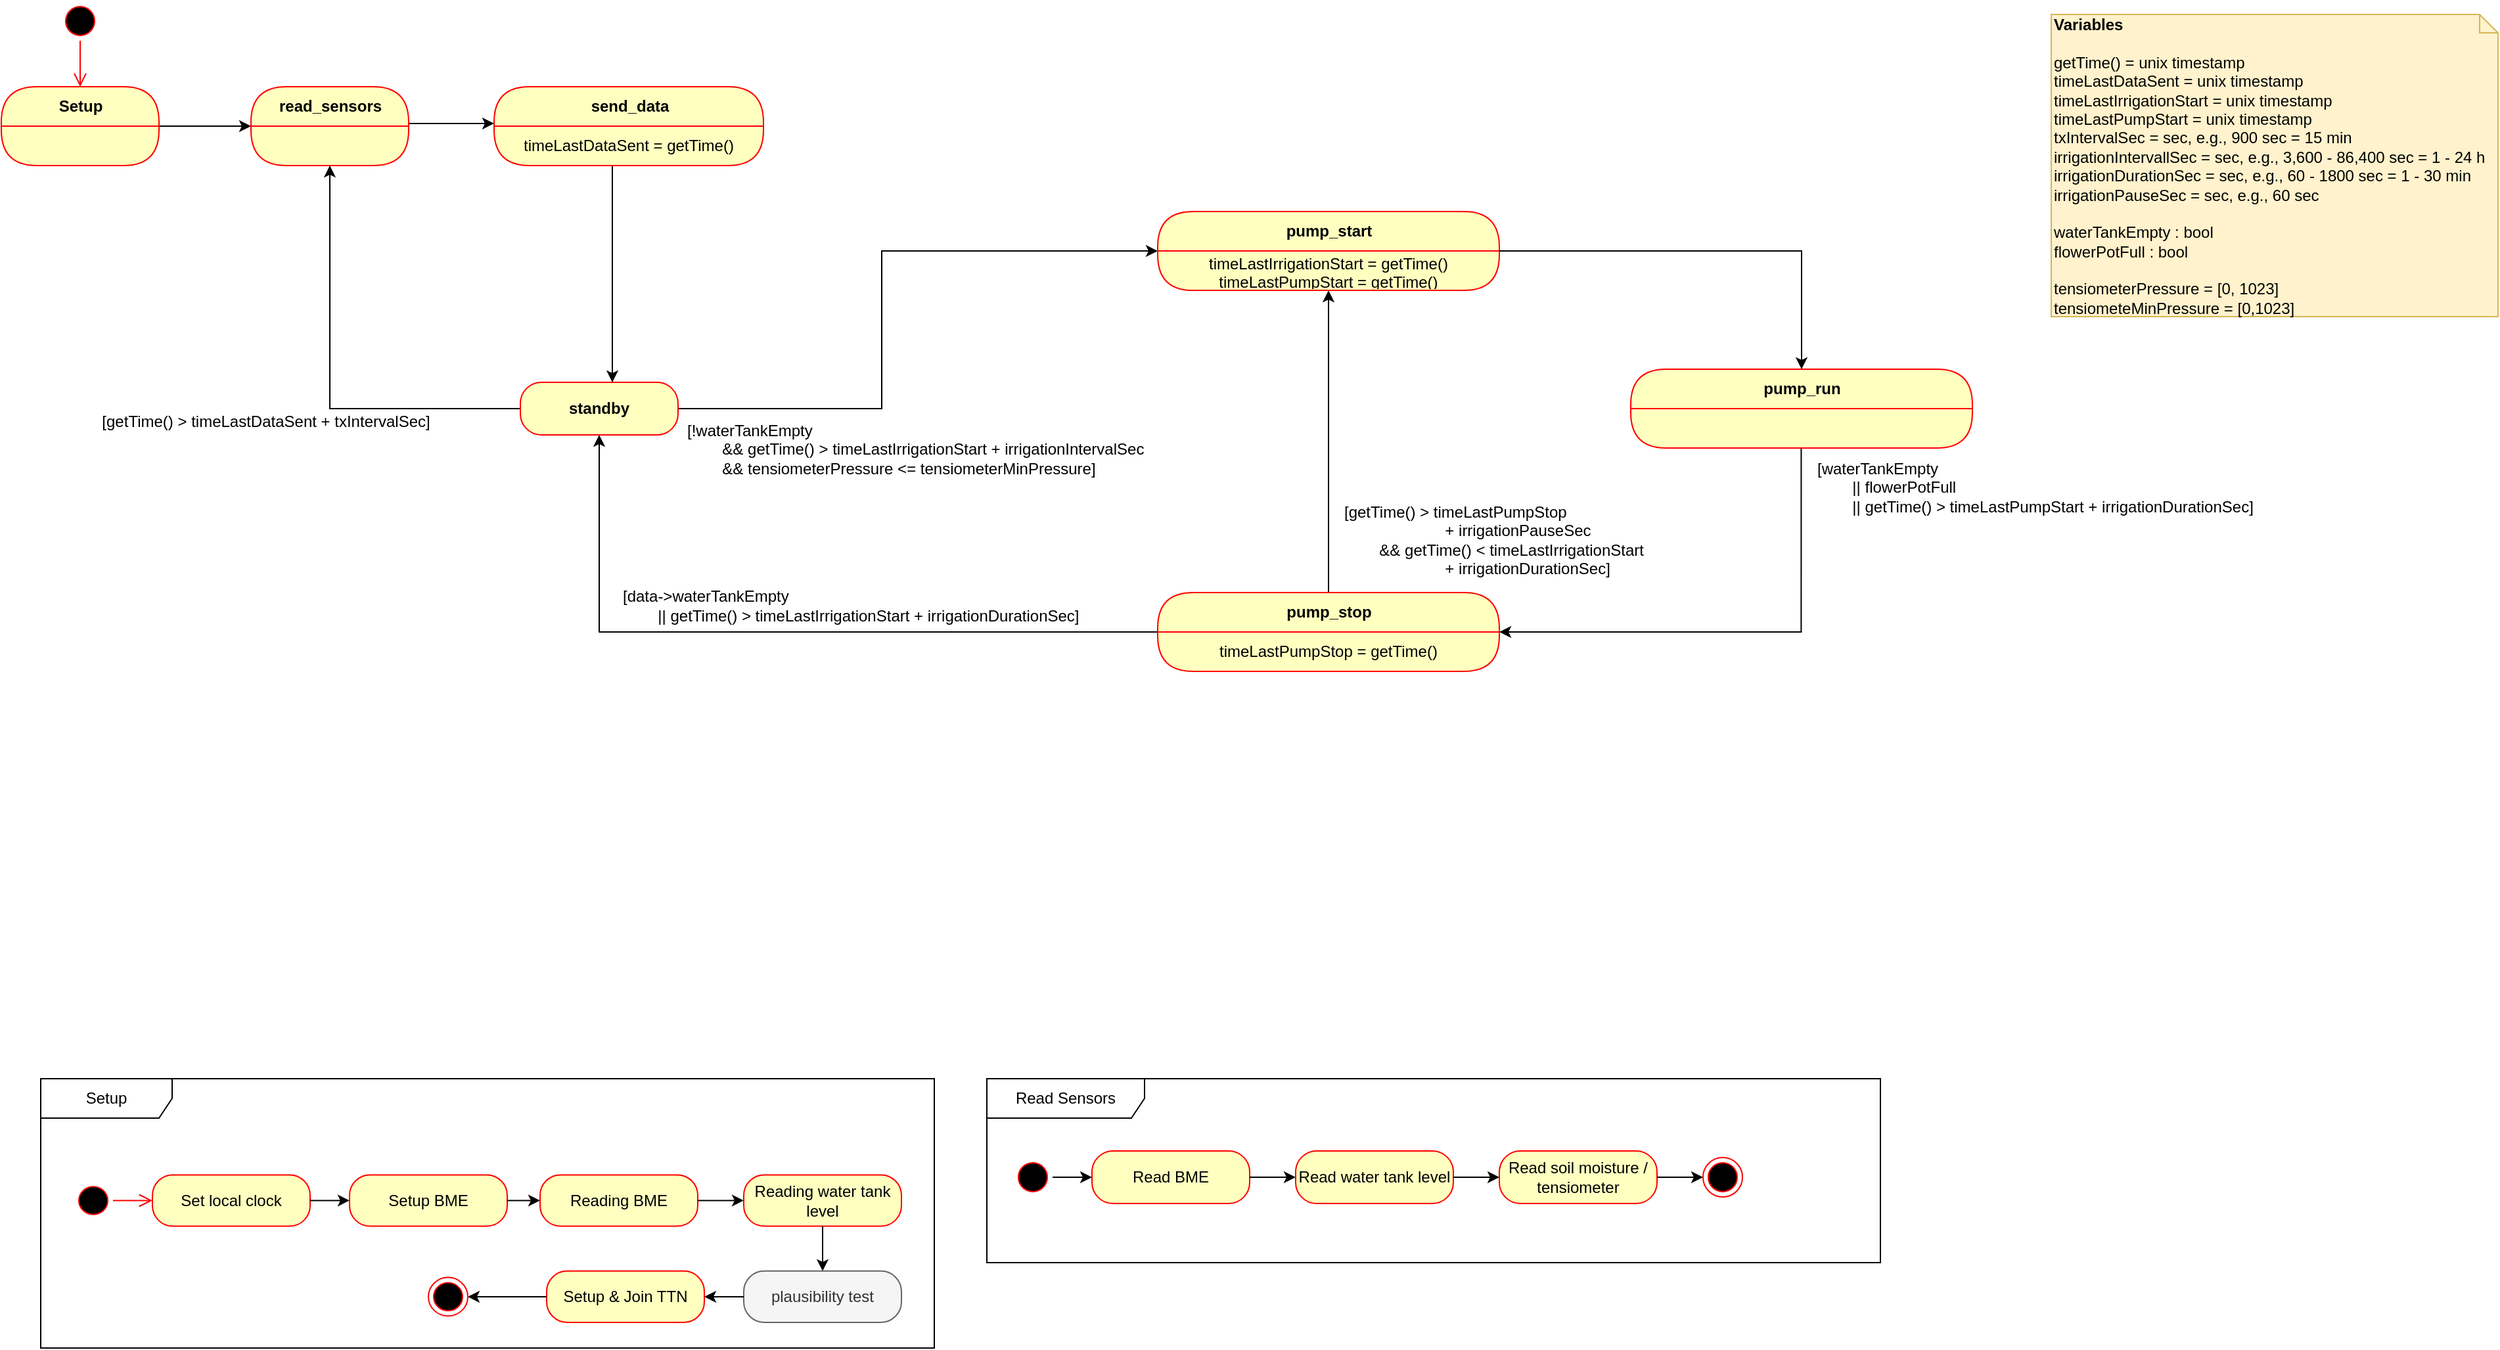 <mxfile version="12.4.2" type="device" pages="1"><diagram id="Uvnz99anySf4uwePhGYg" name="Page-1"><mxGraphModel dx="652" dy="500" grid="1" gridSize="10" guides="1" tooltips="1" connect="1" arrows="1" fold="1" page="1" pageScale="1" pageWidth="1169" pageHeight="827" math="0" shadow="0"><root><mxCell id="0"/><mxCell id="1" parent="0"/><mxCell id="BtdXDSOlbX0aSYFOM-OL-1" value="" style="ellipse;html=1;shape=startState;fillColor=#000000;strokeColor=#ff0000;" parent="1" vertex="1"><mxGeometry x="55" y="20" width="30" height="30" as="geometry"/></mxCell><mxCell id="BtdXDSOlbX0aSYFOM-OL-2" value="" style="edgeStyle=orthogonalEdgeStyle;html=1;verticalAlign=bottom;endArrow=open;endSize=8;strokeColor=#ff0000;entryX=0.5;entryY=0;entryDx=0;entryDy=0;" parent="1" source="BtdXDSOlbX0aSYFOM-OL-1" target="BtdXDSOlbX0aSYFOM-OL-13" edge="1"><mxGeometry relative="1" as="geometry"><mxPoint x="80" y="180" as="targetPoint"/></mxGeometry></mxCell><mxCell id="BtdXDSOlbX0aSYFOM-OL-3" value="&lt;b&gt;Variables&lt;/b&gt;&lt;br&gt;&lt;br&gt;getTime() = unix timestamp&lt;br&gt;timeLastDataSent = unix timestamp&lt;br&gt;timeLastIrrigationStart = unix timestamp&lt;br&gt;timeLastPumpStart = unix timestamp&lt;br&gt;txIntervalSec = sec, e.g., 900 sec = 15 min&lt;br&gt;irrigationIntervallSec = sec, e.g., 3,600 -&amp;nbsp;86,400 sec = 1 - 24 h&amp;nbsp;&lt;br&gt;irrigationDurationSec = sec, e.g., 60 - 1800 sec = 1 - 30 min&lt;br&gt;irrigationPauseSec = sec, e.g., 60 sec&lt;br&gt;&lt;br&gt;waterTankEmpty : bool&lt;br&gt;flowerPotFull : bool&lt;br&gt;&lt;br&gt;tensiometerPressure = [0, 1023]&lt;br&gt;tensiometeMinPressure = [0,1023]" style="shape=note;whiteSpace=wrap;html=1;size=14;verticalAlign=top;align=left;spacingTop=-6;fillColor=#fff2cc;strokeColor=#d6b656;" parent="1" vertex="1"><mxGeometry x="1570" y="30" width="340" height="230" as="geometry"/></mxCell><mxCell id="BtdXDSOlbX0aSYFOM-OL-84" style="edgeStyle=orthogonalEdgeStyle;rounded=0;orthogonalLoop=1;jettySize=auto;html=1;entryX=0;entryY=0.5;entryDx=0;entryDy=0;" parent="1" source="BtdXDSOlbX0aSYFOM-OL-97" target="BtdXDSOlbX0aSYFOM-OL-92" edge="1"><mxGeometry relative="1" as="geometry"><mxPoint x="565" y="220" as="sourcePoint"/><mxPoint x="670" y="220" as="targetPoint"/><Array as="points"><mxPoint x="680" y="330"/><mxPoint x="680" y="210"/></Array></mxGeometry></mxCell><mxCell id="BtdXDSOlbX0aSYFOM-OL-86" value="[!waterTankEmpty&lt;div&gt;&amp;nbsp; &amp;nbsp; &amp;nbsp; &amp;nbsp; &amp;amp;&amp;amp; getTime() &amp;gt; timeLastIrrigationStart + irrigationIntervalSec&lt;/div&gt;&amp;nbsp; &amp;nbsp; &amp;nbsp; &amp;nbsp; &amp;amp;&amp;amp; tensiometerPressure &amp;lt;= tensiometerMinPressure]" style="text;html=1;resizable=0;points=[];align=left;verticalAlign=middle;labelBackgroundColor=#ffffff;" parent="BtdXDSOlbX0aSYFOM-OL-84" vertex="1" connectable="0"><mxGeometry x="-0.318" y="-1" relative="1" as="geometry"><mxPoint x="-150.72" y="41" as="offset"/></mxGeometry></mxCell><mxCell id="BtdXDSOlbX0aSYFOM-OL-73" style="edgeStyle=orthogonalEdgeStyle;rounded=0;orthogonalLoop=1;jettySize=auto;html=1;exitX=1;exitY=0.5;exitDx=0;exitDy=0;entryX=0;entryY=0.5;entryDx=0;entryDy=0;" parent="1" source="BtdXDSOlbX0aSYFOM-OL-13" target="BtdXDSOlbX0aSYFOM-OL-70" edge="1"><mxGeometry relative="1" as="geometry"/></mxCell><mxCell id="BtdXDSOlbX0aSYFOM-OL-13" value="Setup" style="swimlane;html=1;fontStyle=1;align=center;verticalAlign=middle;childLayout=stackLayout;horizontal=1;startSize=30;horizontalStack=0;resizeParent=0;resizeLast=1;container=0;fontColor=#000000;collapsible=0;rounded=1;arcSize=30;strokeColor=#ff0000;fillColor=#ffffc0;swimlaneFillColor=#ffffc0;" parent="1" vertex="1"><mxGeometry x="10" y="85" width="120" height="60" as="geometry"/></mxCell><mxCell id="BtdXDSOlbX0aSYFOM-OL-37" value="" style="group" parent="1" vertex="1" connectable="0"><mxGeometry x="40" y="840" width="680" height="205" as="geometry"/></mxCell><mxCell id="BtdXDSOlbX0aSYFOM-OL-16" value="Setup" style="shape=umlFrame;whiteSpace=wrap;html=1;width=100;height=30;" parent="BtdXDSOlbX0aSYFOM-OL-37" vertex="1"><mxGeometry width="680" height="205" as="geometry"/></mxCell><mxCell id="BtdXDSOlbX0aSYFOM-OL-19" value="Set local clock" style="rounded=1;whiteSpace=wrap;html=1;arcSize=40;fontColor=#000000;fillColor=#ffffc0;strokeColor=#ff0000;" parent="BtdXDSOlbX0aSYFOM-OL-37" vertex="1"><mxGeometry x="85" y="73.214" width="120" height="39.048" as="geometry"/></mxCell><mxCell id="BtdXDSOlbX0aSYFOM-OL-21" value="" style="ellipse;html=1;shape=startState;fillColor=#000000;strokeColor=#ff0000;" parent="BtdXDSOlbX0aSYFOM-OL-37" vertex="1"><mxGeometry x="25" y="78.095" width="30" height="29.286" as="geometry"/></mxCell><mxCell id="BtdXDSOlbX0aSYFOM-OL-22" value="" style="edgeStyle=orthogonalEdgeStyle;html=1;verticalAlign=bottom;endArrow=open;endSize=8;strokeColor=#ff0000;entryX=0;entryY=0.5;entryDx=0;entryDy=0;" parent="BtdXDSOlbX0aSYFOM-OL-37" source="BtdXDSOlbX0aSYFOM-OL-21" target="BtdXDSOlbX0aSYFOM-OL-19" edge="1"><mxGeometry relative="1" as="geometry"><mxPoint x="70" y="117.143" as="targetPoint"/></mxGeometry></mxCell><mxCell id="BtdXDSOlbX0aSYFOM-OL-23" value="Setup BME" style="rounded=1;whiteSpace=wrap;html=1;arcSize=40;fontColor=#000000;fillColor=#ffffc0;strokeColor=#ff0000;" parent="BtdXDSOlbX0aSYFOM-OL-37" vertex="1"><mxGeometry x="235" y="73.214" width="120" height="39.048" as="geometry"/></mxCell><mxCell id="BtdXDSOlbX0aSYFOM-OL-24" style="edgeStyle=orthogonalEdgeStyle;rounded=0;orthogonalLoop=1;jettySize=auto;html=1;exitX=1;exitY=0.5;exitDx=0;exitDy=0;entryX=0;entryY=0.5;entryDx=0;entryDy=0;" parent="BtdXDSOlbX0aSYFOM-OL-37" source="BtdXDSOlbX0aSYFOM-OL-19" target="BtdXDSOlbX0aSYFOM-OL-23" edge="1"><mxGeometry relative="1" as="geometry"/></mxCell><mxCell id="BtdXDSOlbX0aSYFOM-OL-26" value="Reading BME" style="rounded=1;whiteSpace=wrap;html=1;arcSize=40;fontColor=#000000;fillColor=#ffffc0;strokeColor=#ff0000;" parent="BtdXDSOlbX0aSYFOM-OL-37" vertex="1"><mxGeometry x="380" y="73.214" width="120" height="39.048" as="geometry"/></mxCell><mxCell id="BtdXDSOlbX0aSYFOM-OL-28" style="edgeStyle=orthogonalEdgeStyle;rounded=0;orthogonalLoop=1;jettySize=auto;html=1;exitX=1;exitY=0.5;exitDx=0;exitDy=0;entryX=0;entryY=0.5;entryDx=0;entryDy=0;" parent="BtdXDSOlbX0aSYFOM-OL-37" source="BtdXDSOlbX0aSYFOM-OL-23" target="BtdXDSOlbX0aSYFOM-OL-26" edge="1"><mxGeometry relative="1" as="geometry"/></mxCell><mxCell id="BtdXDSOlbX0aSYFOM-OL-27" value="Reading water tank level" style="rounded=1;whiteSpace=wrap;html=1;arcSize=40;fontColor=#000000;fillColor=#ffffc0;strokeColor=#ff0000;" parent="BtdXDSOlbX0aSYFOM-OL-37" vertex="1"><mxGeometry x="535" y="73.214" width="120" height="39.048" as="geometry"/></mxCell><mxCell id="BtdXDSOlbX0aSYFOM-OL-29" style="edgeStyle=orthogonalEdgeStyle;rounded=0;orthogonalLoop=1;jettySize=auto;html=1;exitX=1;exitY=0.5;exitDx=0;exitDy=0;entryX=0;entryY=0.5;entryDx=0;entryDy=0;" parent="BtdXDSOlbX0aSYFOM-OL-37" source="BtdXDSOlbX0aSYFOM-OL-26" target="BtdXDSOlbX0aSYFOM-OL-27" edge="1"><mxGeometry relative="1" as="geometry"/></mxCell><mxCell id="BtdXDSOlbX0aSYFOM-OL-30" value="plausibility test" style="rounded=1;whiteSpace=wrap;html=1;arcSize=40;fontColor=#333333;fillColor=#f5f5f5;strokeColor=#666666;" parent="BtdXDSOlbX0aSYFOM-OL-37" vertex="1"><mxGeometry x="535" y="146.429" width="120" height="39.048" as="geometry"/></mxCell><mxCell id="BtdXDSOlbX0aSYFOM-OL-32" style="edgeStyle=orthogonalEdgeStyle;rounded=0;orthogonalLoop=1;jettySize=auto;html=1;exitX=0.5;exitY=1;exitDx=0;exitDy=0;entryX=0.5;entryY=0;entryDx=0;entryDy=0;" parent="BtdXDSOlbX0aSYFOM-OL-37" source="BtdXDSOlbX0aSYFOM-OL-27" target="BtdXDSOlbX0aSYFOM-OL-30" edge="1"><mxGeometry relative="1" as="geometry"/></mxCell><mxCell id="BtdXDSOlbX0aSYFOM-OL-33" value="" style="ellipse;html=1;shape=endState;fillColor=#000000;strokeColor=#ff0000;" parent="BtdXDSOlbX0aSYFOM-OL-37" vertex="1"><mxGeometry x="295" y="151.31" width="30" height="29.286" as="geometry"/></mxCell><mxCell id="BtdXDSOlbX0aSYFOM-OL-35" value="Setup &amp;amp; Join TTN" style="rounded=1;whiteSpace=wrap;html=1;arcSize=40;fontColor=#000000;fillColor=#ffffc0;strokeColor=#ff0000;" parent="BtdXDSOlbX0aSYFOM-OL-37" vertex="1"><mxGeometry x="385" y="146.429" width="120" height="39.048" as="geometry"/></mxCell><mxCell id="BtdXDSOlbX0aSYFOM-OL-36" style="edgeStyle=orthogonalEdgeStyle;rounded=0;orthogonalLoop=1;jettySize=auto;html=1;exitX=0;exitY=0.5;exitDx=0;exitDy=0;entryX=1;entryY=0.5;entryDx=0;entryDy=0;" parent="BtdXDSOlbX0aSYFOM-OL-37" source="BtdXDSOlbX0aSYFOM-OL-30" target="BtdXDSOlbX0aSYFOM-OL-35" edge="1"><mxGeometry relative="1" as="geometry"/></mxCell><mxCell id="BtdXDSOlbX0aSYFOM-OL-34" style="edgeStyle=orthogonalEdgeStyle;rounded=0;orthogonalLoop=1;jettySize=auto;html=1;exitX=0;exitY=0.5;exitDx=0;exitDy=0;entryX=1;entryY=0.5;entryDx=0;entryDy=0;" parent="BtdXDSOlbX0aSYFOM-OL-37" source="BtdXDSOlbX0aSYFOM-OL-35" target="BtdXDSOlbX0aSYFOM-OL-33" edge="1"><mxGeometry relative="1" as="geometry"><mxPoint x="383" y="161.071" as="sourcePoint"/></mxGeometry></mxCell><mxCell id="BtdXDSOlbX0aSYFOM-OL-68" value="" style="group" parent="1" vertex="1" connectable="0"><mxGeometry x="760" y="840" width="680" height="140" as="geometry"/></mxCell><mxCell id="BtdXDSOlbX0aSYFOM-OL-56" value="Read Sensors" style="shape=umlFrame;whiteSpace=wrap;html=1;width=120;height=30;" parent="BtdXDSOlbX0aSYFOM-OL-68" vertex="1"><mxGeometry width="680" height="140" as="geometry"/></mxCell><mxCell id="BtdXDSOlbX0aSYFOM-OL-6" value="Read BME" style="rounded=1;whiteSpace=wrap;html=1;arcSize=40;fontColor=#000000;fillColor=#ffffc0;strokeColor=#ff0000;" parent="BtdXDSOlbX0aSYFOM-OL-68" vertex="1"><mxGeometry x="80" y="55" width="120" height="40" as="geometry"/></mxCell><mxCell id="BtdXDSOlbX0aSYFOM-OL-9" value="Read water tank level" style="rounded=1;whiteSpace=wrap;html=1;arcSize=40;fontColor=#000000;fillColor=#ffffc0;strokeColor=#ff0000;" parent="BtdXDSOlbX0aSYFOM-OL-68" vertex="1"><mxGeometry x="235" y="55" width="120" height="40" as="geometry"/></mxCell><mxCell id="BtdXDSOlbX0aSYFOM-OL-62" style="edgeStyle=orthogonalEdgeStyle;rounded=0;orthogonalLoop=1;jettySize=auto;html=1;exitX=1;exitY=0.5;exitDx=0;exitDy=0;entryX=0;entryY=0.5;entryDx=0;entryDy=0;" parent="BtdXDSOlbX0aSYFOM-OL-68" source="BtdXDSOlbX0aSYFOM-OL-6" target="BtdXDSOlbX0aSYFOM-OL-9" edge="1"><mxGeometry relative="1" as="geometry"/></mxCell><mxCell id="BtdXDSOlbX0aSYFOM-OL-61" style="edgeStyle=orthogonalEdgeStyle;rounded=0;orthogonalLoop=1;jettySize=auto;html=1;exitX=1;exitY=0.5;exitDx=0;exitDy=0;entryX=0;entryY=0.5;entryDx=0;entryDy=0;" parent="BtdXDSOlbX0aSYFOM-OL-68" source="BtdXDSOlbX0aSYFOM-OL-57" target="BtdXDSOlbX0aSYFOM-OL-6" edge="1"><mxGeometry relative="1" as="geometry"/></mxCell><mxCell id="BtdXDSOlbX0aSYFOM-OL-57" value="" style="ellipse;html=1;shape=startState;fillColor=#000000;strokeColor=#ff0000;" parent="BtdXDSOlbX0aSYFOM-OL-68" vertex="1"><mxGeometry x="20" y="60" width="30" height="30" as="geometry"/></mxCell><mxCell id="BtdXDSOlbX0aSYFOM-OL-63" value="Read soil moisture / tensiometer" style="rounded=1;whiteSpace=wrap;html=1;arcSize=40;fontColor=#000000;fillColor=#ffffc0;strokeColor=#ff0000;" parent="BtdXDSOlbX0aSYFOM-OL-68" vertex="1"><mxGeometry x="390" y="55" width="120" height="40" as="geometry"/></mxCell><mxCell id="BtdXDSOlbX0aSYFOM-OL-66" style="edgeStyle=orthogonalEdgeStyle;rounded=0;orthogonalLoop=1;jettySize=auto;html=1;exitX=1;exitY=0.5;exitDx=0;exitDy=0;entryX=0;entryY=0.5;entryDx=0;entryDy=0;" parent="BtdXDSOlbX0aSYFOM-OL-68" source="BtdXDSOlbX0aSYFOM-OL-9" target="BtdXDSOlbX0aSYFOM-OL-63" edge="1"><mxGeometry relative="1" as="geometry"/></mxCell><mxCell id="BtdXDSOlbX0aSYFOM-OL-64" value="" style="ellipse;html=1;shape=endState;fillColor=#000000;strokeColor=#ff0000;" parent="BtdXDSOlbX0aSYFOM-OL-68" vertex="1"><mxGeometry x="545" y="60" width="30" height="30" as="geometry"/></mxCell><mxCell id="BtdXDSOlbX0aSYFOM-OL-65" style="edgeStyle=orthogonalEdgeStyle;rounded=0;orthogonalLoop=1;jettySize=auto;html=1;exitX=1;exitY=0.5;exitDx=0;exitDy=0;entryX=0;entryY=0.5;entryDx=0;entryDy=0;" parent="BtdXDSOlbX0aSYFOM-OL-68" source="BtdXDSOlbX0aSYFOM-OL-63" target="BtdXDSOlbX0aSYFOM-OL-64" edge="1"><mxGeometry relative="1" as="geometry"/></mxCell><mxCell id="BtdXDSOlbX0aSYFOM-OL-75" value="" style="edgeStyle=orthogonalEdgeStyle;rounded=0;orthogonalLoop=1;jettySize=auto;html=1;entryX=0;entryY=-0.067;entryDx=0;entryDy=0;entryPerimeter=0;" parent="1" source="BtdXDSOlbX0aSYFOM-OL-70" target="BtdXDSOlbX0aSYFOM-OL-102" edge="1"><mxGeometry relative="1" as="geometry"><mxPoint x="310" y="220" as="targetPoint"/><Array as="points"><mxPoint x="350" y="113"/><mxPoint x="350" y="113"/></Array></mxGeometry></mxCell><mxCell id="BtdXDSOlbX0aSYFOM-OL-70" value="read_sensors" style="swimlane;html=1;fontStyle=1;align=center;verticalAlign=middle;childLayout=stackLayout;horizontal=1;startSize=30;horizontalStack=0;resizeParent=0;resizeLast=1;container=0;fontColor=#000000;collapsible=0;rounded=1;arcSize=30;strokeColor=#ff0000;fillColor=#ffffc0;swimlaneFillColor=#ffffc0;" parent="1" vertex="1"><mxGeometry x="200" y="85" width="120" height="60" as="geometry"/></mxCell><mxCell id="BtdXDSOlbX0aSYFOM-OL-89" style="edgeStyle=orthogonalEdgeStyle;rounded=0;orthogonalLoop=1;jettySize=auto;html=1;entryX=0.5;entryY=1;entryDx=0;entryDy=0;exitX=0.5;exitY=0;exitDx=0;exitDy=0;" parent="1" source="IGT2Chx0vk1GKZ2pxLwJ-1" target="BtdXDSOlbX0aSYFOM-OL-93" edge="1"><mxGeometry relative="1" as="geometry"><mxPoint x="760" y="240" as="targetPoint"/><Array as="points"/><mxPoint x="1010" y="450" as="sourcePoint"/></mxGeometry></mxCell><mxCell id="BtdXDSOlbX0aSYFOM-OL-91" value="&lt;div&gt;[getTime() &amp;gt; timeLastPumpStop&amp;nbsp;&lt;/div&gt;&lt;div&gt;&amp;nbsp; &amp;nbsp; &amp;nbsp; &amp;nbsp; &amp;nbsp; &amp;nbsp; &amp;nbsp; &amp;nbsp; &amp;nbsp; &amp;nbsp; &amp;nbsp; &amp;nbsp;+ irrigationPauseSec&lt;/div&gt;&lt;div&gt;&amp;nbsp; &amp;nbsp; &amp;nbsp; &amp;nbsp; &amp;amp;&amp;amp; getTime() &amp;lt; timeLastIrrigationStart&lt;/div&gt;&lt;div&gt;&amp;nbsp; &amp;nbsp; &amp;nbsp; &amp;nbsp; &amp;nbsp; &amp;nbsp; &amp;nbsp; &amp;nbsp; &amp;nbsp; &amp;nbsp; &amp;nbsp; &amp;nbsp;+ irrigationDurationSec]&lt;/div&gt;" style="text;html=1;resizable=0;points=[];align=left;verticalAlign=middle;labelBackgroundColor=#ffffff;" parent="BtdXDSOlbX0aSYFOM-OL-89" vertex="1" connectable="0"><mxGeometry x="-0.2" y="-2" relative="1" as="geometry"><mxPoint x="8.28" y="52.07" as="offset"/></mxGeometry></mxCell><mxCell id="BtdXDSOlbX0aSYFOM-OL-99" style="edgeStyle=orthogonalEdgeStyle;rounded=0;orthogonalLoop=1;jettySize=auto;html=1;exitX=0;exitY=0;exitDx=0;exitDy=0;" parent="1" source="IGT2Chx0vk1GKZ2pxLwJ-2" target="BtdXDSOlbX0aSYFOM-OL-97" edge="1"><mxGeometry relative="1" as="geometry"><mxPoint x="894.897" y="490.345" as="sourcePoint"/><Array as="points"><mxPoint x="465" y="500"/></Array></mxGeometry></mxCell><mxCell id="BtdXDSOlbX0aSYFOM-OL-116" value="&lt;div&gt;[data-&amp;gt;waterTankEmpty&lt;/div&gt;&lt;div&gt;&amp;nbsp; &amp;nbsp; &amp;nbsp; &amp;nbsp; || getTime() &amp;gt; timeLastIrrigationStart + irrigationDurationSec]&lt;/div&gt;" style="text;html=1;resizable=0;points=[];align=left;verticalAlign=middle;labelBackgroundColor=#ffffff;" parent="BtdXDSOlbX0aSYFOM-OL-99" vertex="1" connectable="0"><mxGeometry x="0.147" y="-2" relative="1" as="geometry"><mxPoint x="-78.69" y="-17.79" as="offset"/></mxGeometry></mxCell><mxCell id="BtdXDSOlbX0aSYFOM-OL-92" value="pump_start" style="swimlane;html=1;fontStyle=1;align=center;verticalAlign=middle;childLayout=stackLayout;horizontal=1;startSize=30;horizontalStack=0;resizeParent=0;resizeLast=1;container=0;fontColor=#000000;collapsible=0;rounded=1;arcSize=30;strokeColor=#ff0000;fillColor=#ffffc0;swimlaneFillColor=#ffffc0;" parent="1" vertex="1"><mxGeometry x="890" y="180" width="260" height="60" as="geometry"/></mxCell><mxCell id="BtdXDSOlbX0aSYFOM-OL-93" value="timeLastIrrigationStart = getTime()&lt;br&gt;timeLastPumpStart = getTime()" style="text;html=1;strokeColor=none;fillColor=none;align=center;verticalAlign=middle;spacingLeft=4;spacingRight=4;whiteSpace=wrap;overflow=hidden;rotatable=0;fontColor=#000000;" parent="BtdXDSOlbX0aSYFOM-OL-92" vertex="1"><mxGeometry y="30" width="260" height="30" as="geometry"/></mxCell><mxCell id="BtdXDSOlbX0aSYFOM-OL-100" style="edgeStyle=orthogonalEdgeStyle;rounded=0;orthogonalLoop=1;jettySize=auto;html=1;exitX=0;exitY=0.5;exitDx=0;exitDy=0;entryX=0.5;entryY=1;entryDx=0;entryDy=0;" parent="1" source="BtdXDSOlbX0aSYFOM-OL-97" target="BtdXDSOlbX0aSYFOM-OL-70" edge="1"><mxGeometry relative="1" as="geometry"/></mxCell><mxCell id="BtdXDSOlbX0aSYFOM-OL-107" value="[getTime() &amp;gt; timeLastDataSent + txIntervalSec]" style="text;html=1;resizable=0;points=[];align=center;verticalAlign=middle;labelBackgroundColor=#ffffff;" parent="BtdXDSOlbX0aSYFOM-OL-100" vertex="1" connectable="0"><mxGeometry x="-0.511" y="3" relative="1" as="geometry"><mxPoint x="-114" y="6.5" as="offset"/></mxGeometry></mxCell><mxCell id="BtdXDSOlbX0aSYFOM-OL-97" value="&lt;b&gt;standby&lt;/b&gt;" style="rounded=1;whiteSpace=wrap;html=1;arcSize=40;fontColor=#000000;fillColor=#ffffc0;strokeColor=#ff0000;align=center;" parent="1" vertex="1"><mxGeometry x="405" y="310" width="120" height="40" as="geometry"/></mxCell><mxCell id="BtdXDSOlbX0aSYFOM-OL-122" style="edgeStyle=orthogonalEdgeStyle;rounded=0;orthogonalLoop=1;jettySize=auto;html=1;exitX=0.5;exitY=1;exitDx=0;exitDy=0;" parent="1" source="BtdXDSOlbX0aSYFOM-OL-102" target="BtdXDSOlbX0aSYFOM-OL-97" edge="1"><mxGeometry relative="1" as="geometry"><mxPoint x="415" y="330" as="targetPoint"/><Array as="points"><mxPoint x="475" y="220"/><mxPoint x="475" y="220"/></Array></mxGeometry></mxCell><mxCell id="BtdXDSOlbX0aSYFOM-OL-101" value="send_data" style="swimlane;html=1;fontStyle=1;align=center;verticalAlign=middle;childLayout=stackLayout;horizontal=1;startSize=30;horizontalStack=0;resizeParent=0;resizeLast=1;container=0;fontColor=#000000;collapsible=0;rounded=1;arcSize=30;strokeColor=#ff0000;fillColor=#ffffc0;swimlaneFillColor=#ffffc0;" parent="1" vertex="1"><mxGeometry x="385" y="85" width="205" height="60" as="geometry"/></mxCell><mxCell id="BtdXDSOlbX0aSYFOM-OL-102" value="timeLastDataSent = getTime()" style="text;html=1;strokeColor=none;fillColor=none;align=center;verticalAlign=middle;spacingLeft=4;spacingRight=4;whiteSpace=wrap;overflow=hidden;rotatable=0;fontColor=#000000;" parent="BtdXDSOlbX0aSYFOM-OL-101" vertex="1"><mxGeometry y="30" width="205" height="30" as="geometry"/></mxCell><mxCell id="YzvLvuvnVbQXLx-sdxD--5" style="edgeStyle=orthogonalEdgeStyle;rounded=0;orthogonalLoop=1;jettySize=auto;html=1;entryX=1;entryY=0;entryDx=0;entryDy=0;exitX=0.5;exitY=1;exitDx=0;exitDy=0;" parent="1" target="IGT2Chx0vk1GKZ2pxLwJ-2" edge="1"><mxGeometry relative="1" as="geometry"><mxPoint x="1379.724" y="360.138" as="sourcePoint"/><Array as="points"><mxPoint x="1380" y="500"/></Array><mxPoint x="1145.241" y="490.345" as="targetPoint"/></mxGeometry></mxCell><mxCell id="YzvLvuvnVbQXLx-sdxD--6" value="&lt;div&gt;[waterTankEmpty&lt;/div&gt;&lt;div&gt;&amp;nbsp; &amp;nbsp; &amp;nbsp; &amp;nbsp; || flowerPotFull&lt;/div&gt;&lt;div&gt;&amp;nbsp; &amp;nbsp; &amp;nbsp; &amp;nbsp; || getTime() &amp;gt; timeLastPumpStart + irrigationDurationSec]&lt;/div&gt;" style="text;html=1;align=left;verticalAlign=middle;resizable=0;points=[];;labelBackgroundColor=#ffffff;" parent="YzvLvuvnVbQXLx-sdxD--5" vertex="1" connectable="0"><mxGeometry x="0.436" y="1" relative="1" as="geometry"><mxPoint x="135.79" y="-111" as="offset"/></mxGeometry></mxCell><mxCell id="YzvLvuvnVbQXLx-sdxD--1" value="pump_run" style="swimlane;html=1;fontStyle=1;align=center;verticalAlign=middle;childLayout=stackLayout;horizontal=1;startSize=30;horizontalStack=0;resizeParent=0;resizeLast=1;container=0;fontColor=#000000;collapsible=0;rounded=1;arcSize=30;strokeColor=#ff0000;fillColor=#ffffc0;swimlaneFillColor=#ffffc0;" parent="1" vertex="1"><mxGeometry x="1250" y="300" width="260" height="60" as="geometry"/></mxCell><mxCell id="YzvLvuvnVbQXLx-sdxD--4" style="edgeStyle=orthogonalEdgeStyle;rounded=0;orthogonalLoop=1;jettySize=auto;html=1;exitX=1;exitY=0;exitDx=0;exitDy=0;entryX=0.5;entryY=0;entryDx=0;entryDy=0;" parent="1" source="BtdXDSOlbX0aSYFOM-OL-93" target="YzvLvuvnVbQXLx-sdxD--1" edge="1"><mxGeometry relative="1" as="geometry"><Array as="points"><mxPoint x="1380" y="210"/></Array></mxGeometry></mxCell><mxCell id="IGT2Chx0vk1GKZ2pxLwJ-1" value="&lt;b style=&quot;white-space: normal&quot;&gt;pump_stop&lt;/b&gt;" style="swimlane;html=1;fontStyle=1;align=center;verticalAlign=middle;childLayout=stackLayout;horizontal=1;startSize=30;horizontalStack=0;resizeParent=0;resizeLast=1;container=0;fontColor=#000000;collapsible=0;rounded=1;arcSize=30;strokeColor=#ff0000;fillColor=#ffffc0;swimlaneFillColor=#ffffc0;" vertex="1" parent="1"><mxGeometry x="890" y="470" width="260" height="60" as="geometry"/></mxCell><mxCell id="IGT2Chx0vk1GKZ2pxLwJ-2" value="timeLastPumpStop = getTime()" style="text;html=1;strokeColor=none;fillColor=none;align=center;verticalAlign=middle;spacingLeft=4;spacingRight=4;whiteSpace=wrap;overflow=hidden;rotatable=0;fontColor=#000000;" vertex="1" parent="IGT2Chx0vk1GKZ2pxLwJ-1"><mxGeometry y="30" width="260" height="30" as="geometry"/></mxCell></root></mxGraphModel></diagram></mxfile>